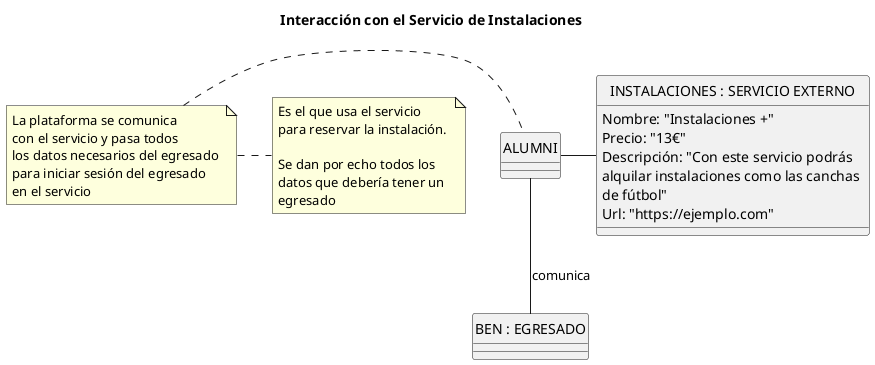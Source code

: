 @startuml Diagrama_de_Objetos-Servicio_Externo
title Interacción con el Servicio de Instalaciones

skinparam backgroundColor white
skinparam defaultFontName Arial
hide circle

class "INSTALACIONES : SERVICIO EXTERNO"  
{
    Nombre: "Instalaciones +"
    Precio: "13€"
    Descripción: "Con este servicio podrás\nalquilar instalaciones como las canchas \nde fútbol"
    Url: "https://ejemplo.com"
}


class "BEN : EGRESADO"
{
    
}

"INSTALACIONES : SERVICIO EXTERNO" -left- "ALUMNI"
note left: La plataforma se comunica \ncon el servicio y pasa todos \nlos datos necesarios del egresado \npara iniciar sesión del egresado \nen el servicio
"ALUMNI" -- "BEN : EGRESADO" : comunica
note right: Es el que usa el servicio\npara reservar la instalación. \n\nSe dan por echo todos los \ndatos que debería tener un \negresado  
@enduml

